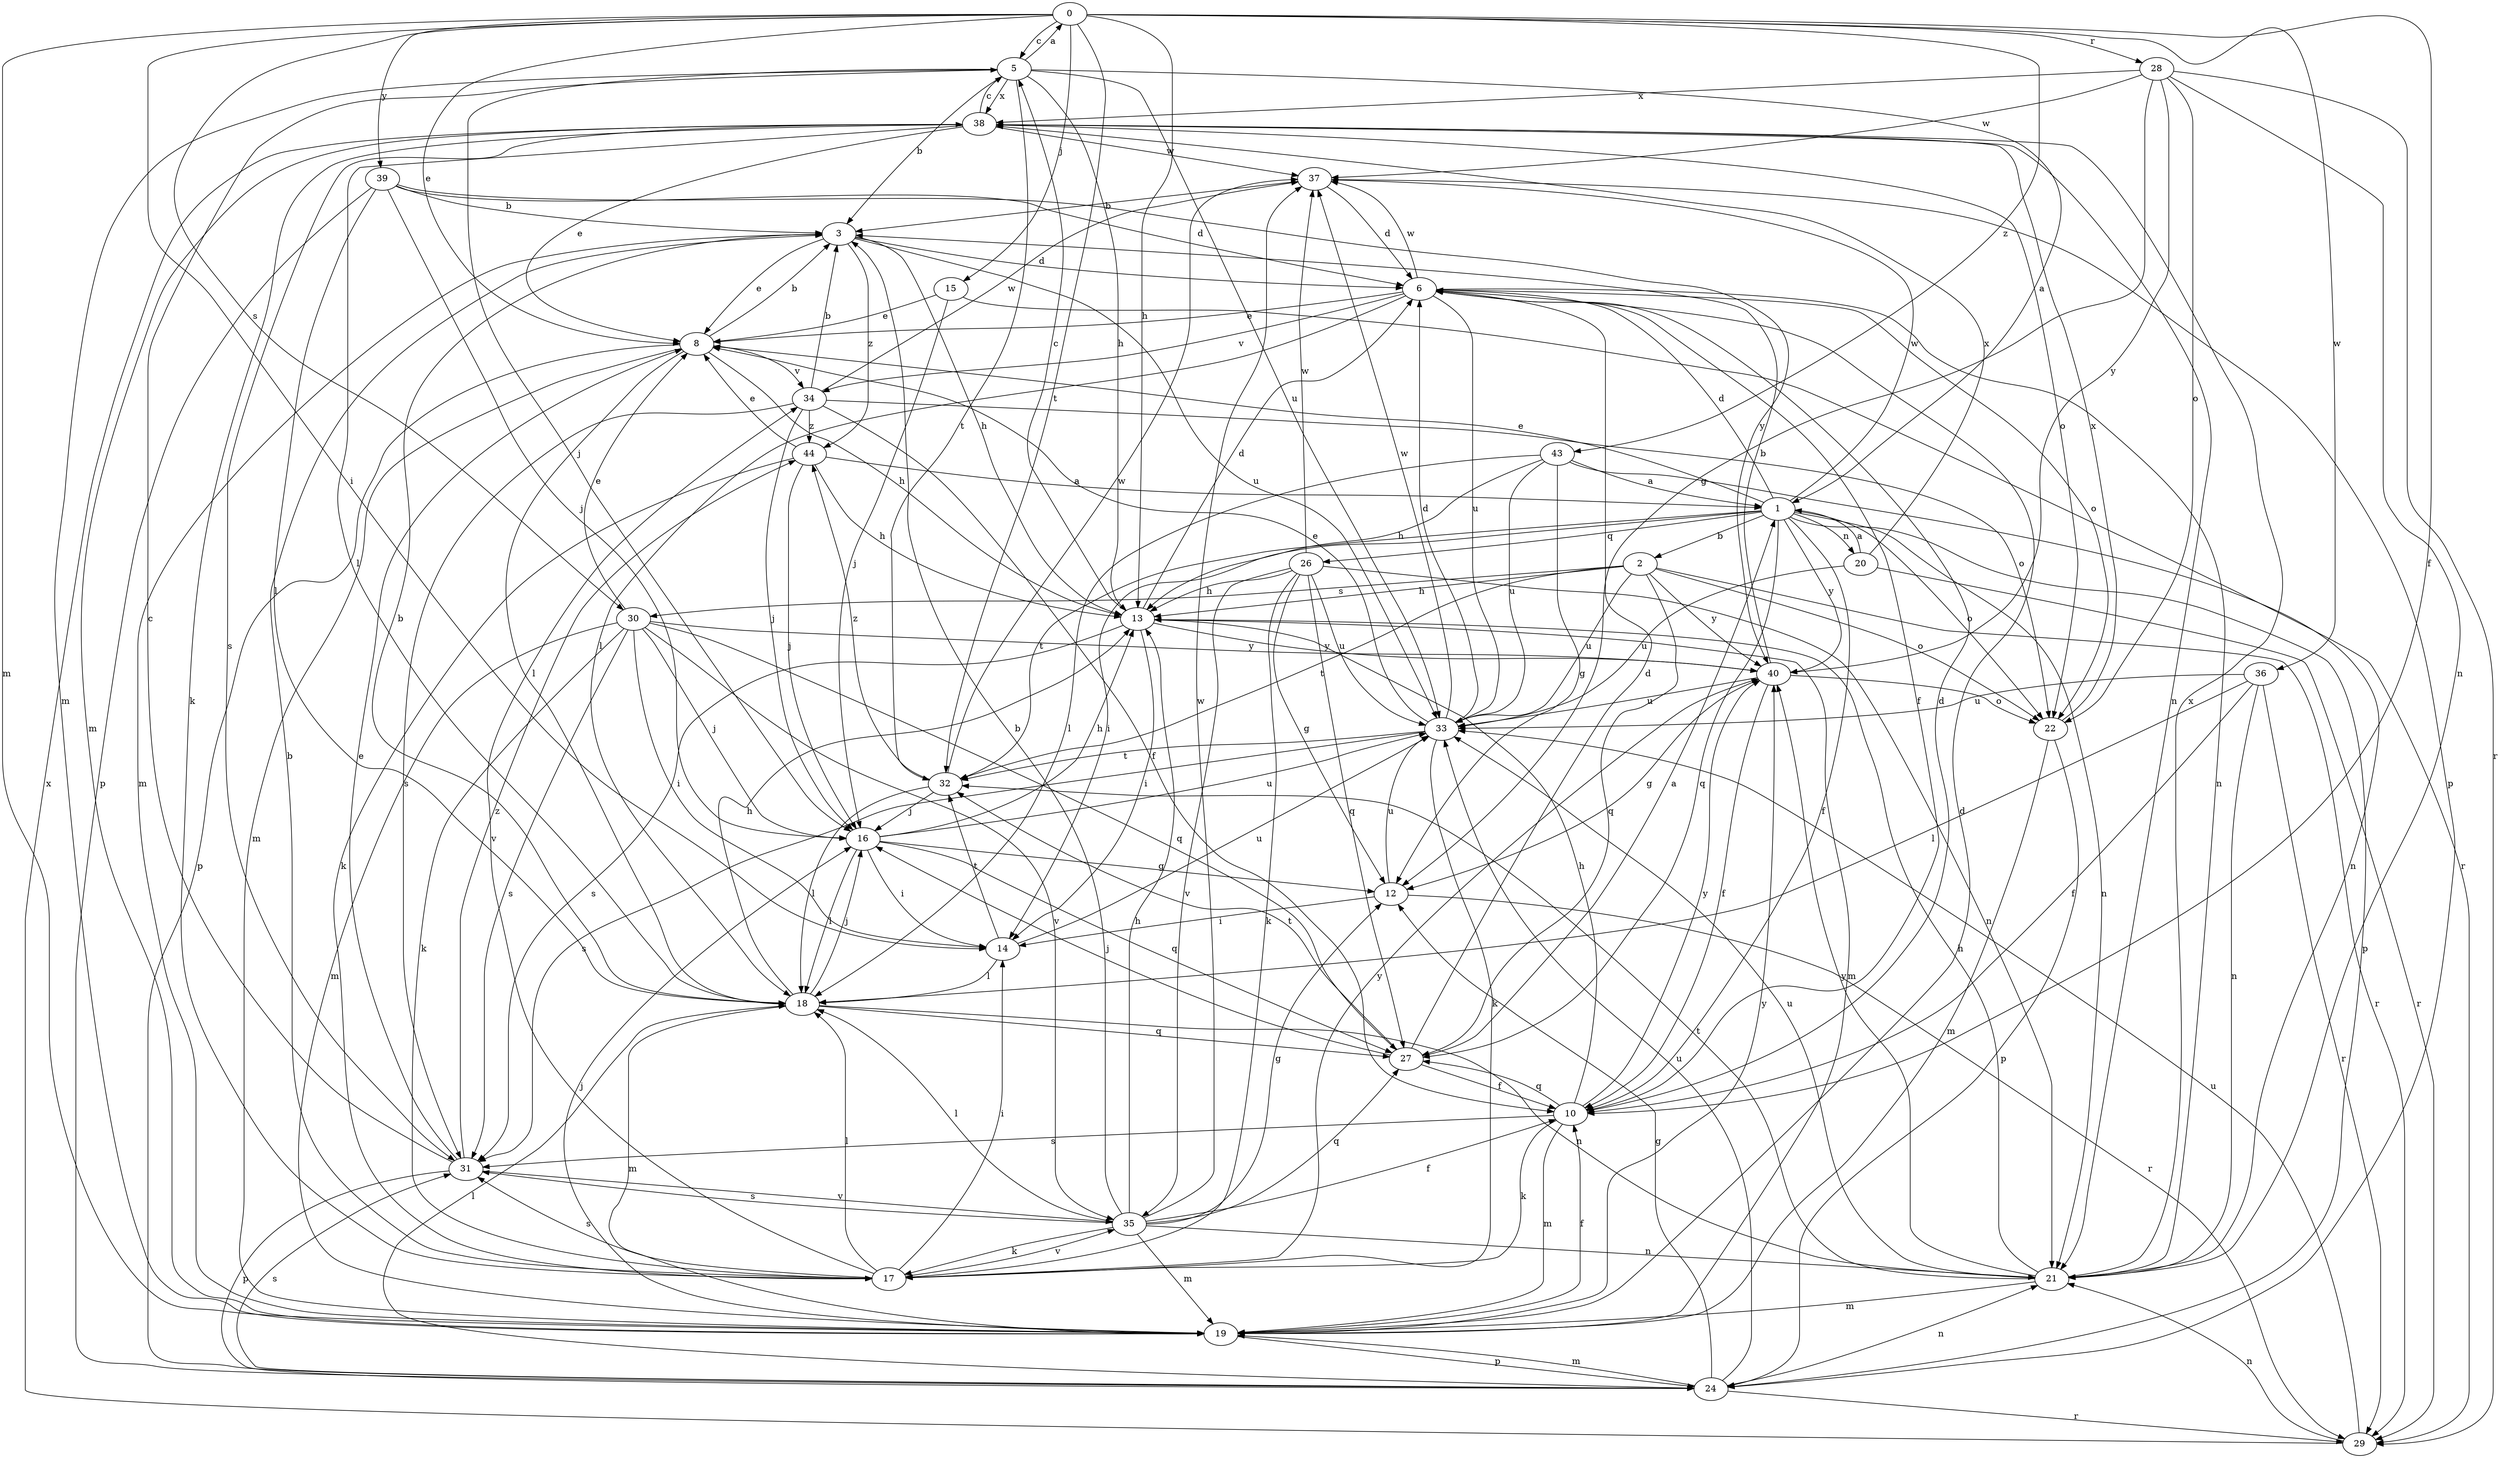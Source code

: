 strict digraph  {
0;
1;
2;
3;
5;
6;
8;
10;
12;
13;
14;
15;
16;
17;
18;
19;
20;
21;
22;
24;
26;
27;
28;
29;
30;
31;
32;
33;
34;
35;
36;
37;
38;
39;
40;
43;
44;
0 -> 5  [label=c];
0 -> 8  [label=e];
0 -> 10  [label=f];
0 -> 13  [label=h];
0 -> 14  [label=i];
0 -> 15  [label=j];
0 -> 19  [label=m];
0 -> 28  [label=r];
0 -> 30  [label=s];
0 -> 32  [label=t];
0 -> 36  [label=w];
0 -> 39  [label=y];
0 -> 43  [label=z];
1 -> 2  [label=b];
1 -> 6  [label=d];
1 -> 8  [label=e];
1 -> 10  [label=f];
1 -> 14  [label=i];
1 -> 20  [label=n];
1 -> 21  [label=n];
1 -> 22  [label=o];
1 -> 24  [label=p];
1 -> 26  [label=q];
1 -> 27  [label=q];
1 -> 32  [label=t];
1 -> 37  [label=w];
1 -> 40  [label=y];
2 -> 13  [label=h];
2 -> 22  [label=o];
2 -> 27  [label=q];
2 -> 29  [label=r];
2 -> 30  [label=s];
2 -> 32  [label=t];
2 -> 33  [label=u];
2 -> 40  [label=y];
3 -> 6  [label=d];
3 -> 8  [label=e];
3 -> 13  [label=h];
3 -> 19  [label=m];
3 -> 33  [label=u];
3 -> 44  [label=z];
5 -> 0  [label=a];
5 -> 1  [label=a];
5 -> 3  [label=b];
5 -> 13  [label=h];
5 -> 16  [label=j];
5 -> 19  [label=m];
5 -> 32  [label=t];
5 -> 33  [label=u];
5 -> 38  [label=x];
6 -> 8  [label=e];
6 -> 10  [label=f];
6 -> 18  [label=l];
6 -> 21  [label=n];
6 -> 22  [label=o];
6 -> 33  [label=u];
6 -> 34  [label=v];
6 -> 37  [label=w];
8 -> 3  [label=b];
8 -> 13  [label=h];
8 -> 18  [label=l];
8 -> 19  [label=m];
8 -> 24  [label=p];
8 -> 34  [label=v];
10 -> 6  [label=d];
10 -> 13  [label=h];
10 -> 17  [label=k];
10 -> 19  [label=m];
10 -> 27  [label=q];
10 -> 31  [label=s];
10 -> 40  [label=y];
12 -> 14  [label=i];
12 -> 29  [label=r];
12 -> 33  [label=u];
13 -> 5  [label=c];
13 -> 6  [label=d];
13 -> 14  [label=i];
13 -> 19  [label=m];
13 -> 31  [label=s];
13 -> 40  [label=y];
14 -> 18  [label=l];
14 -> 32  [label=t];
14 -> 33  [label=u];
15 -> 8  [label=e];
15 -> 16  [label=j];
15 -> 29  [label=r];
16 -> 12  [label=g];
16 -> 13  [label=h];
16 -> 14  [label=i];
16 -> 18  [label=l];
16 -> 27  [label=q];
16 -> 33  [label=u];
17 -> 3  [label=b];
17 -> 14  [label=i];
17 -> 18  [label=l];
17 -> 31  [label=s];
17 -> 34  [label=v];
17 -> 35  [label=v];
17 -> 40  [label=y];
18 -> 3  [label=b];
18 -> 13  [label=h];
18 -> 16  [label=j];
18 -> 19  [label=m];
18 -> 21  [label=n];
18 -> 27  [label=q];
19 -> 6  [label=d];
19 -> 10  [label=f];
19 -> 16  [label=j];
19 -> 24  [label=p];
19 -> 40  [label=y];
20 -> 1  [label=a];
20 -> 29  [label=r];
20 -> 33  [label=u];
20 -> 38  [label=x];
21 -> 13  [label=h];
21 -> 19  [label=m];
21 -> 32  [label=t];
21 -> 33  [label=u];
21 -> 38  [label=x];
21 -> 40  [label=y];
22 -> 19  [label=m];
22 -> 24  [label=p];
22 -> 38  [label=x];
24 -> 12  [label=g];
24 -> 18  [label=l];
24 -> 19  [label=m];
24 -> 21  [label=n];
24 -> 29  [label=r];
24 -> 31  [label=s];
24 -> 33  [label=u];
26 -> 12  [label=g];
26 -> 13  [label=h];
26 -> 17  [label=k];
26 -> 21  [label=n];
26 -> 27  [label=q];
26 -> 33  [label=u];
26 -> 35  [label=v];
26 -> 37  [label=w];
27 -> 1  [label=a];
27 -> 6  [label=d];
27 -> 10  [label=f];
27 -> 16  [label=j];
27 -> 32  [label=t];
28 -> 12  [label=g];
28 -> 21  [label=n];
28 -> 22  [label=o];
28 -> 29  [label=r];
28 -> 37  [label=w];
28 -> 38  [label=x];
28 -> 40  [label=y];
29 -> 21  [label=n];
29 -> 33  [label=u];
29 -> 38  [label=x];
30 -> 8  [label=e];
30 -> 14  [label=i];
30 -> 16  [label=j];
30 -> 17  [label=k];
30 -> 19  [label=m];
30 -> 27  [label=q];
30 -> 31  [label=s];
30 -> 35  [label=v];
30 -> 40  [label=y];
31 -> 5  [label=c];
31 -> 8  [label=e];
31 -> 24  [label=p];
31 -> 35  [label=v];
31 -> 44  [label=z];
32 -> 16  [label=j];
32 -> 18  [label=l];
32 -> 37  [label=w];
32 -> 44  [label=z];
33 -> 6  [label=d];
33 -> 8  [label=e];
33 -> 17  [label=k];
33 -> 31  [label=s];
33 -> 32  [label=t];
33 -> 37  [label=w];
34 -> 3  [label=b];
34 -> 10  [label=f];
34 -> 16  [label=j];
34 -> 22  [label=o];
34 -> 31  [label=s];
34 -> 37  [label=w];
34 -> 44  [label=z];
35 -> 3  [label=b];
35 -> 10  [label=f];
35 -> 12  [label=g];
35 -> 13  [label=h];
35 -> 17  [label=k];
35 -> 18  [label=l];
35 -> 19  [label=m];
35 -> 21  [label=n];
35 -> 27  [label=q];
35 -> 31  [label=s];
35 -> 37  [label=w];
36 -> 10  [label=f];
36 -> 18  [label=l];
36 -> 21  [label=n];
36 -> 29  [label=r];
36 -> 33  [label=u];
37 -> 3  [label=b];
37 -> 6  [label=d];
37 -> 24  [label=p];
38 -> 5  [label=c];
38 -> 8  [label=e];
38 -> 17  [label=k];
38 -> 18  [label=l];
38 -> 19  [label=m];
38 -> 21  [label=n];
38 -> 22  [label=o];
38 -> 31  [label=s];
38 -> 37  [label=w];
39 -> 3  [label=b];
39 -> 6  [label=d];
39 -> 16  [label=j];
39 -> 18  [label=l];
39 -> 24  [label=p];
39 -> 40  [label=y];
40 -> 3  [label=b];
40 -> 10  [label=f];
40 -> 12  [label=g];
40 -> 22  [label=o];
40 -> 33  [label=u];
43 -> 1  [label=a];
43 -> 12  [label=g];
43 -> 13  [label=h];
43 -> 18  [label=l];
43 -> 21  [label=n];
43 -> 33  [label=u];
44 -> 1  [label=a];
44 -> 8  [label=e];
44 -> 13  [label=h];
44 -> 16  [label=j];
44 -> 17  [label=k];
}
